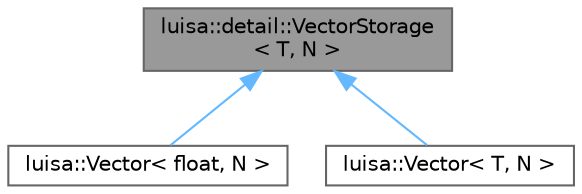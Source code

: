 digraph "luisa::detail::VectorStorage&lt; T, N &gt;"
{
 // LATEX_PDF_SIZE
  bgcolor="transparent";
  edge [fontname=Helvetica,fontsize=10,labelfontname=Helvetica,labelfontsize=10];
  node [fontname=Helvetica,fontsize=10,shape=box,height=0.2,width=0.4];
  Node1 [id="Node000001",label="luisa::detail::VectorStorage\l\< T, N \>",height=0.2,width=0.4,color="gray40", fillcolor="grey60", style="filled", fontcolor="black",tooltip="Vector storage only allows size of 2, 3, 4"];
  Node1 -> Node2 [id="edge1_Node000001_Node000002",dir="back",color="steelblue1",style="solid",tooltip=" "];
  Node2 [id="Node000002",label="luisa::Vector\< float, N \>",height=0.2,width=0.4,color="gray40", fillcolor="white", style="filled",URL="$structluisa_1_1_vector.html",tooltip=" "];
  Node1 -> Node3 [id="edge2_Node000001_Node000003",dir="back",color="steelblue1",style="solid",tooltip=" "];
  Node3 [id="Node000003",label="luisa::Vector\< T, N \>",height=0.2,width=0.4,color="gray40", fillcolor="white", style="filled",URL="$structluisa_1_1_vector.html",tooltip="Vector class"];
}
